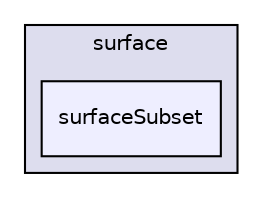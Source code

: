 digraph "applications/utilities/surface/surfaceSubset" {
  bgcolor=transparent;
  compound=true
  node [ fontsize="10", fontname="Helvetica"];
  edge [ labelfontsize="10", labelfontname="Helvetica"];
  subgraph clusterdir_f17de662d5fa06afbf0442aecb6ca0a0 {
    graph [ bgcolor="#ddddee", pencolor="black", label="surface" fontname="Helvetica", fontsize="10", URL="dir_f17de662d5fa06afbf0442aecb6ca0a0.html"]
  dir_f10a7b24f35920c617deb273d1a3dd3a [shape=box, label="surfaceSubset", style="filled", fillcolor="#eeeeff", pencolor="black", URL="dir_f10a7b24f35920c617deb273d1a3dd3a.html"];
  }
}
